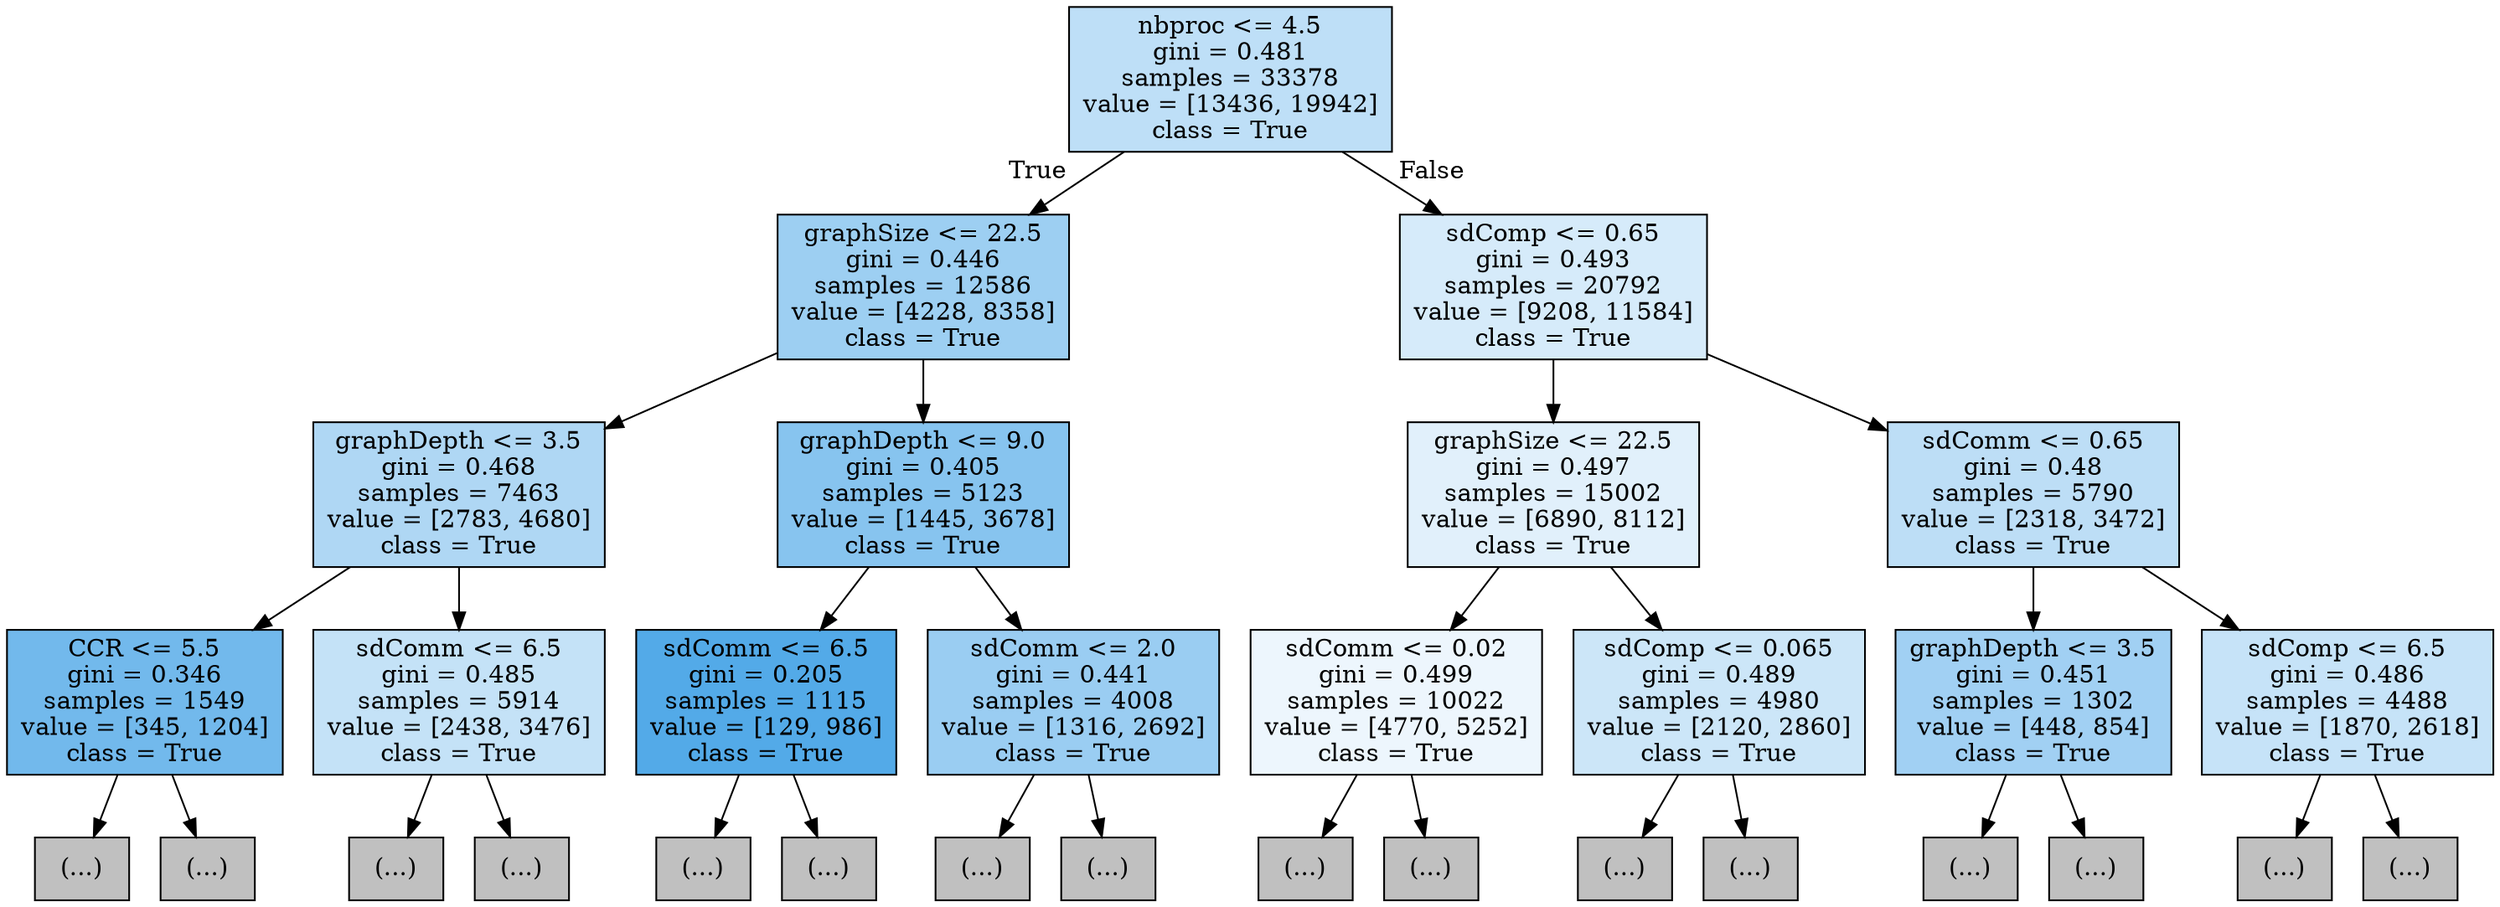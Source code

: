 digraph Tree {
node [shape=box, style="filled", color="black"] ;
0 [label="nbproc <= 4.5\ngini = 0.481\nsamples = 33378\nvalue = [13436, 19942]\nclass = True", fillcolor="#bedff7"] ;
1 [label="graphSize <= 22.5\ngini = 0.446\nsamples = 12586\nvalue = [4228, 8358]\nclass = True", fillcolor="#9dcff2"] ;
0 -> 1 [labeldistance=2.5, labelangle=45, headlabel="True"] ;
2 [label="graphDepth <= 3.5\ngini = 0.468\nsamples = 7463\nvalue = [2783, 4680]\nclass = True", fillcolor="#afd7f4"] ;
1 -> 2 ;
3 [label="CCR <= 5.5\ngini = 0.346\nsamples = 1549\nvalue = [345, 1204]\nclass = True", fillcolor="#72b9ec"] ;
2 -> 3 ;
4 [label="(...)", fillcolor="#C0C0C0"] ;
3 -> 4 ;
19 [label="(...)", fillcolor="#C0C0C0"] ;
3 -> 19 ;
24 [label="sdComm <= 6.5\ngini = 0.485\nsamples = 5914\nvalue = [2438, 3476]\nclass = True", fillcolor="#c4e2f7"] ;
2 -> 24 ;
25 [label="(...)", fillcolor="#C0C0C0"] ;
24 -> 25 ;
70 [label="(...)", fillcolor="#C0C0C0"] ;
24 -> 70 ;
75 [label="graphDepth <= 9.0\ngini = 0.405\nsamples = 5123\nvalue = [1445, 3678]\nclass = True", fillcolor="#87c4ef"] ;
1 -> 75 ;
76 [label="sdComm <= 6.5\ngini = 0.205\nsamples = 1115\nvalue = [129, 986]\nclass = True", fillcolor="#53aae8"] ;
75 -> 76 ;
77 [label="(...)", fillcolor="#C0C0C0"] ;
76 -> 77 ;
112 [label="(...)", fillcolor="#C0C0C0"] ;
76 -> 112 ;
121 [label="sdComm <= 2.0\ngini = 0.441\nsamples = 4008\nvalue = [1316, 2692]\nclass = True", fillcolor="#9acdf2"] ;
75 -> 121 ;
122 [label="(...)", fillcolor="#C0C0C0"] ;
121 -> 122 ;
245 [label="(...)", fillcolor="#C0C0C0"] ;
121 -> 245 ;
280 [label="sdComp <= 0.65\ngini = 0.493\nsamples = 20792\nvalue = [9208, 11584]\nclass = True", fillcolor="#d6ebfa"] ;
0 -> 280 [labeldistance=2.5, labelangle=-45, headlabel="False"] ;
281 [label="graphSize <= 22.5\ngini = 0.497\nsamples = 15002\nvalue = [6890, 8112]\nclass = True", fillcolor="#e1f0fb"] ;
280 -> 281 ;
282 [label="sdComm <= 0.02\ngini = 0.499\nsamples = 10022\nvalue = [4770, 5252]\nclass = True", fillcolor="#edf6fd"] ;
281 -> 282 ;
283 [label="(...)", fillcolor="#C0C0C0"] ;
282 -> 283 ;
294 [label="(...)", fillcolor="#C0C0C0"] ;
282 -> 294 ;
339 [label="sdComp <= 0.065\ngini = 0.489\nsamples = 4980\nvalue = [2120, 2860]\nclass = True", fillcolor="#cce6f8"] ;
281 -> 339 ;
340 [label="(...)", fillcolor="#C0C0C0"] ;
339 -> 340 ;
409 [label="(...)", fillcolor="#C0C0C0"] ;
339 -> 409 ;
490 [label="sdComm <= 0.65\ngini = 0.48\nsamples = 5790\nvalue = [2318, 3472]\nclass = True", fillcolor="#bddef6"] ;
280 -> 490 ;
491 [label="graphDepth <= 3.5\ngini = 0.451\nsamples = 1302\nvalue = [448, 854]\nclass = True", fillcolor="#a1d0f3"] ;
490 -> 491 ;
492 [label="(...)", fillcolor="#C0C0C0"] ;
491 -> 492 ;
495 [label="(...)", fillcolor="#C0C0C0"] ;
491 -> 495 ;
520 [label="sdComp <= 6.5\ngini = 0.486\nsamples = 4488\nvalue = [1870, 2618]\nclass = True", fillcolor="#c6e3f8"] ;
490 -> 520 ;
521 [label="(...)", fillcolor="#C0C0C0"] ;
520 -> 521 ;
594 [label="(...)", fillcolor="#C0C0C0"] ;
520 -> 594 ;
}
